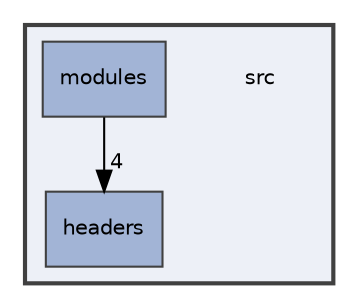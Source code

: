 digraph "src"
{
 // LATEX_PDF_SIZE
  edge [fontname="Helvetica",fontsize="10",labelfontname="Helvetica",labelfontsize="10"];
  node [fontname="Helvetica",fontsize="10",shape=record];
  compound=true
  subgraph clusterdir_68267d1309a1af8e8297ef4c3efbcdba {
    graph [ bgcolor="#edf0f7", pencolor="grey25", style="filled,bold,", label="", fontname="Helvetica", fontsize="10", URL="dir_68267d1309a1af8e8297ef4c3efbcdba.html"]
    dir_68267d1309a1af8e8297ef4c3efbcdba [shape=plaintext, label="src"];
  dir_d0381950fc41278198232cb047ffc1f9 [shape=box, label="headers", style="filled,", fillcolor="#a2b4d6", color="grey25", URL="dir_d0381950fc41278198232cb047ffc1f9.html"];
  dir_ddb4d7e95cc2d6c8e1ade10a20d7247d [shape=box, label="modules", style="filled,", fillcolor="#a2b4d6", color="grey25", URL="dir_ddb4d7e95cc2d6c8e1ade10a20d7247d.html"];
  }
  dir_ddb4d7e95cc2d6c8e1ade10a20d7247d->dir_d0381950fc41278198232cb047ffc1f9 [headlabel="4", labeldistance=1.5 headhref="dir_000004_000003.html"];
}

